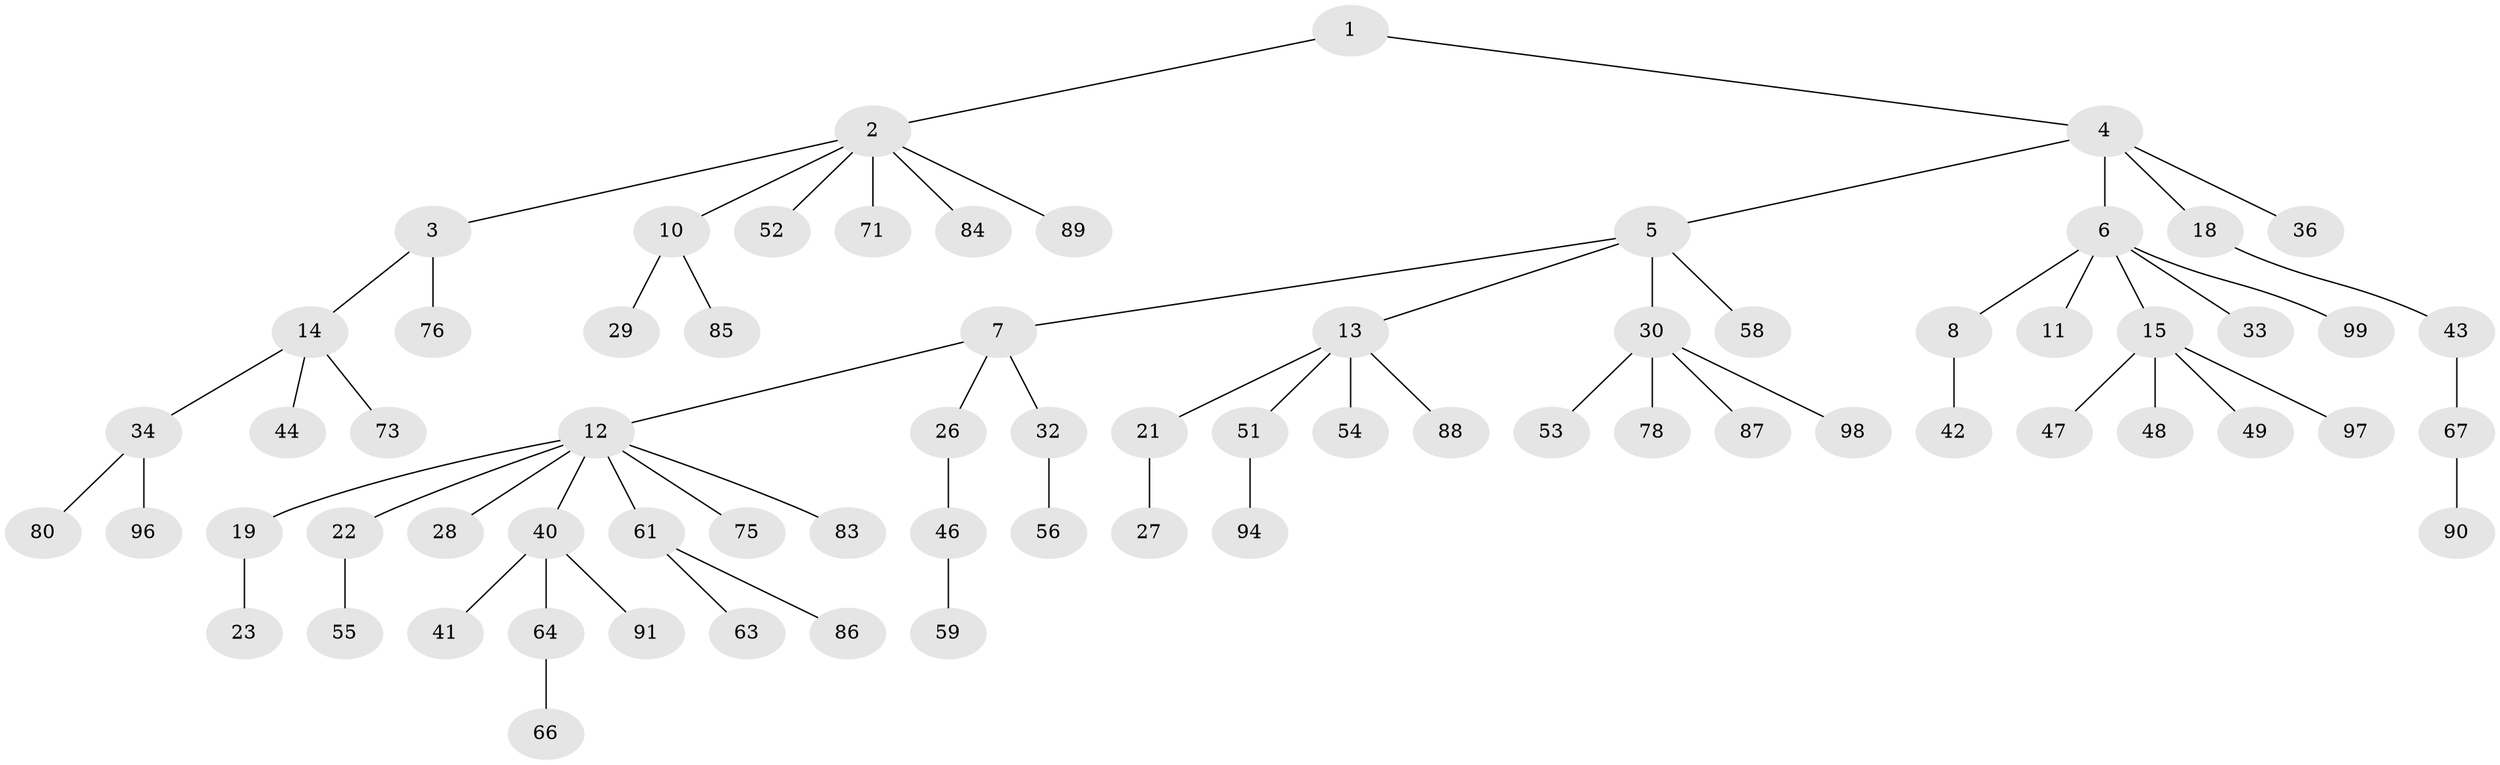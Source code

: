 // original degree distribution, {3: 0.12, 7: 0.01, 4: 0.04, 5: 0.05, 6: 0.01, 2: 0.24, 1: 0.52, 8: 0.01}
// Generated by graph-tools (version 1.1) at 2025/11/02/21/25 10:11:10]
// undirected, 70 vertices, 69 edges
graph export_dot {
graph [start="1"]
  node [color=gray90,style=filled];
  1 [super="+50"];
  2 [super="+38"];
  3 [super="+39"];
  4 [super="+35"];
  5 [super="+17"];
  6 [super="+9"];
  7;
  8 [super="+25"];
  10 [super="+60"];
  11;
  12 [super="+16"];
  13 [super="+31"];
  14 [super="+37"];
  15 [super="+68"];
  18 [super="+24"];
  19 [super="+20"];
  21;
  22 [super="+95"];
  23;
  26 [super="+45"];
  27 [super="+57"];
  28;
  29;
  30 [super="+62"];
  32 [super="+77"];
  33;
  34 [super="+74"];
  36;
  40 [super="+70"];
  41 [super="+82"];
  42;
  43;
  44;
  46;
  47;
  48;
  49;
  51 [super="+69"];
  52;
  53;
  54 [super="+79"];
  55;
  56;
  58 [super="+92"];
  59 [super="+65"];
  61 [super="+81"];
  63;
  64 [super="+72"];
  66;
  67 [super="+100"];
  71;
  73;
  75;
  76 [super="+93"];
  78;
  80;
  83;
  84;
  85;
  86;
  87;
  88;
  89;
  90;
  91;
  94;
  96;
  97;
  98;
  99;
  1 -- 2;
  1 -- 4;
  2 -- 3;
  2 -- 10;
  2 -- 52;
  2 -- 71;
  2 -- 84;
  2 -- 89;
  3 -- 14;
  3 -- 76;
  4 -- 5;
  4 -- 6;
  4 -- 18;
  4 -- 36;
  5 -- 7;
  5 -- 13;
  5 -- 58;
  5 -- 30;
  6 -- 8;
  6 -- 11;
  6 -- 15;
  6 -- 33;
  6 -- 99;
  7 -- 12;
  7 -- 26;
  7 -- 32;
  8 -- 42;
  10 -- 29;
  10 -- 85;
  12 -- 19;
  12 -- 22;
  12 -- 28;
  12 -- 40;
  12 -- 75;
  12 -- 83;
  12 -- 61;
  13 -- 21;
  13 -- 51;
  13 -- 88;
  13 -- 54;
  14 -- 34;
  14 -- 44;
  14 -- 73;
  15 -- 47;
  15 -- 48;
  15 -- 49;
  15 -- 97;
  18 -- 43;
  19 -- 23;
  21 -- 27;
  22 -- 55;
  26 -- 46;
  30 -- 53;
  30 -- 78;
  30 -- 98;
  30 -- 87;
  32 -- 56;
  34 -- 80;
  34 -- 96;
  40 -- 41;
  40 -- 64;
  40 -- 91;
  43 -- 67;
  46 -- 59;
  51 -- 94;
  61 -- 63;
  61 -- 86;
  64 -- 66;
  67 -- 90;
}
